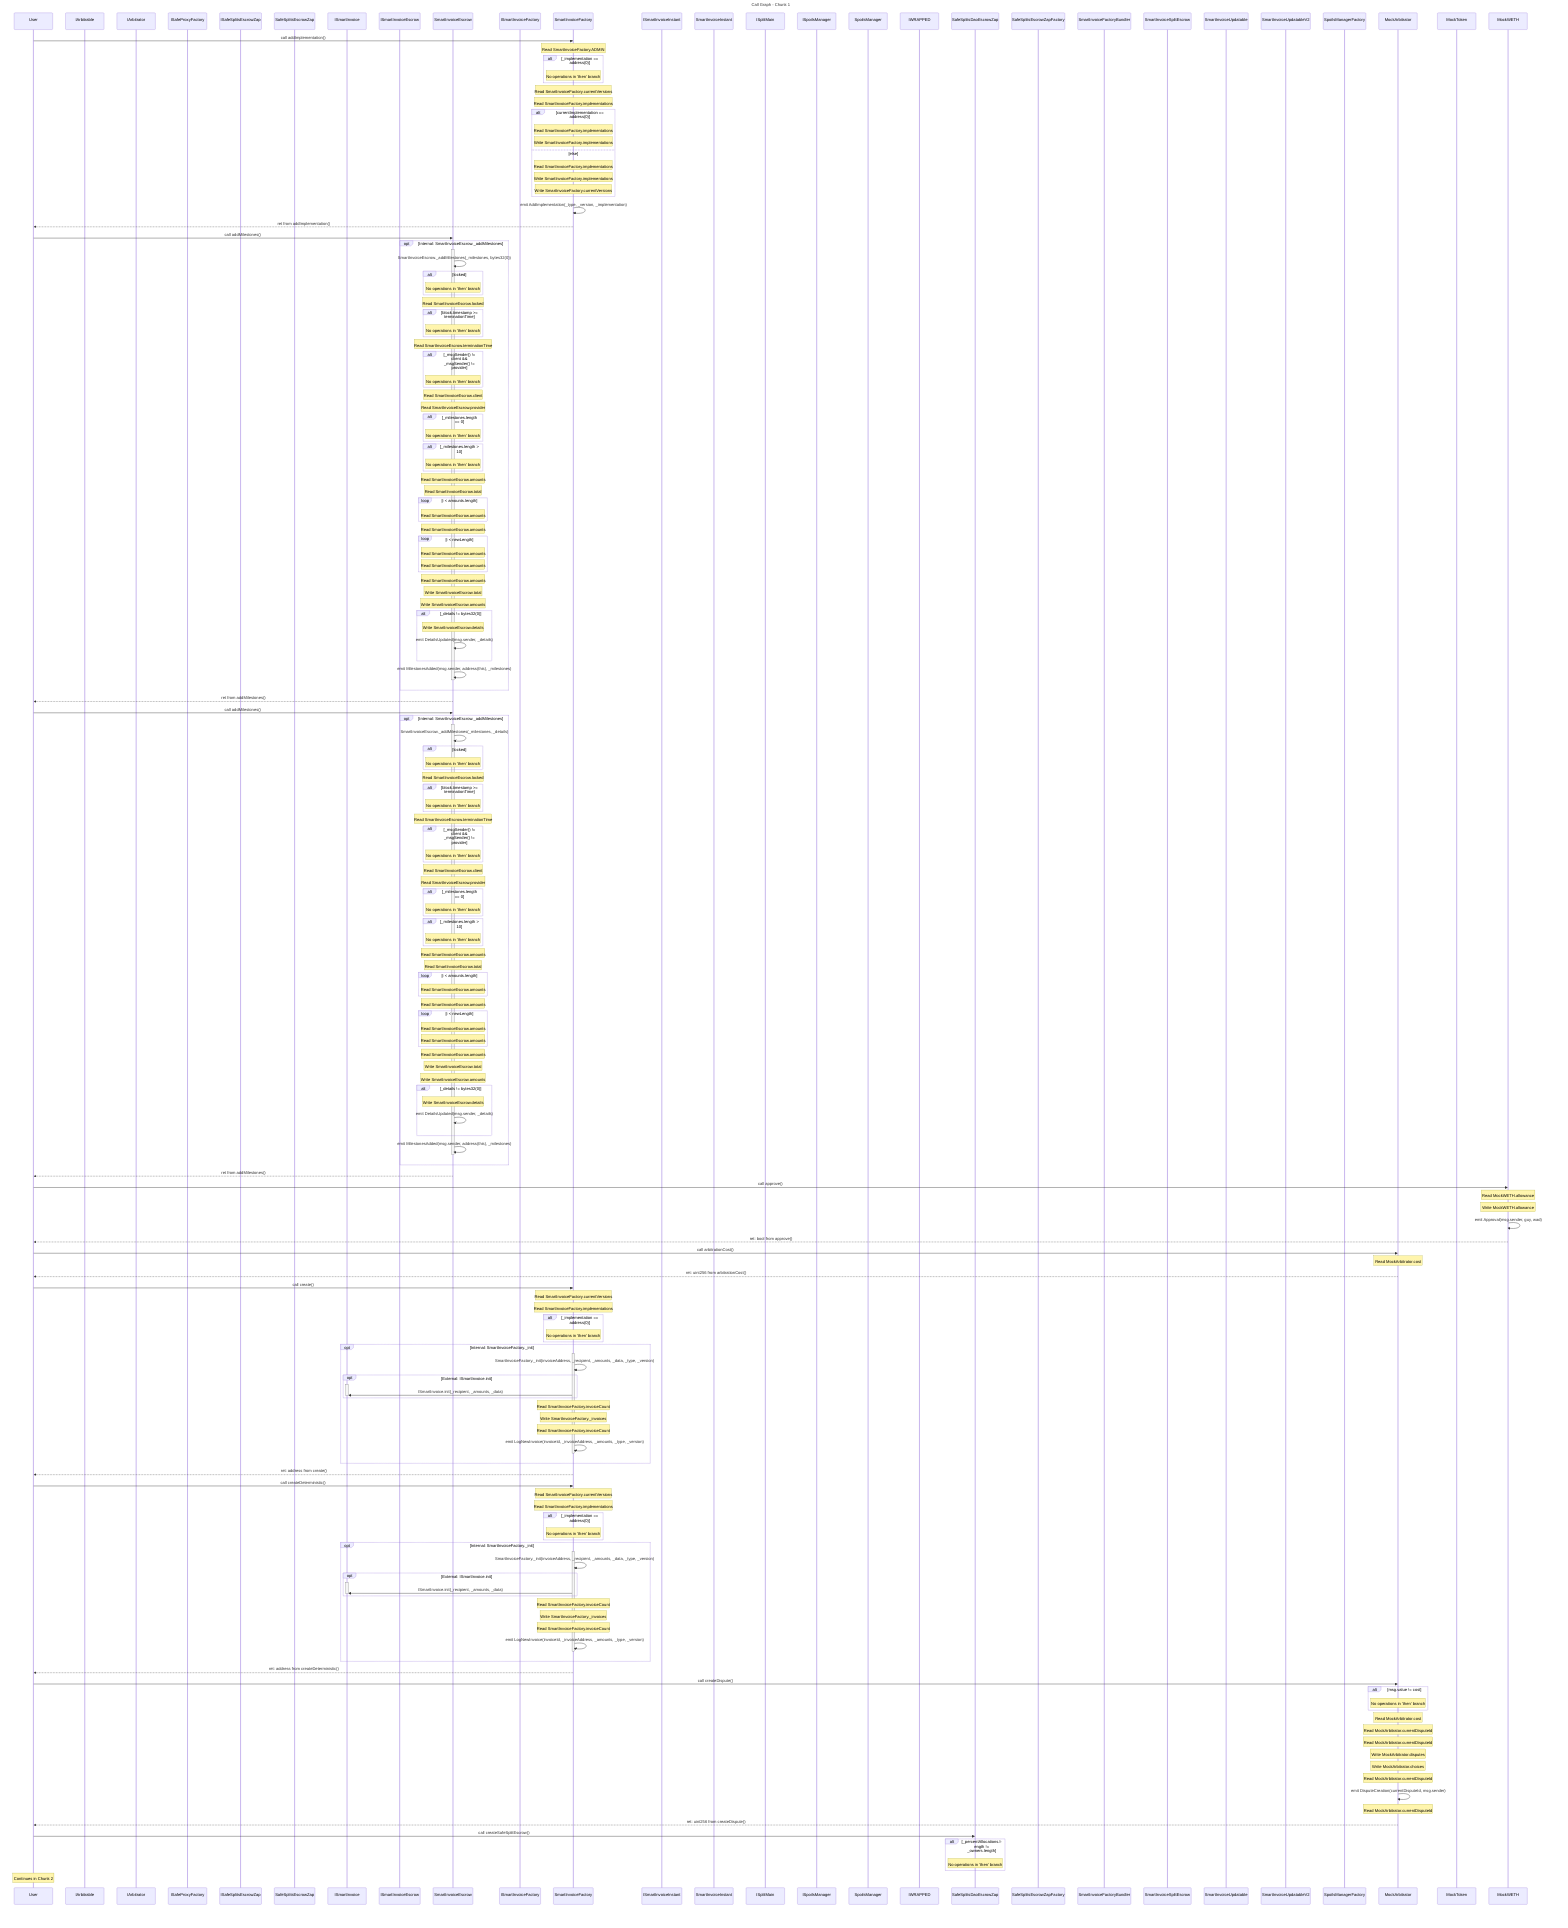 sequenceDiagram
    %% Chunk 1 of 7 - Lines 1-201
    title Call Graph - Chunk 1

    participant User
    participant IArbitrable
    participant IArbitrator
    participant ISafeProxyFactory
    participant ISafeSplitsEscrowZap
    participant SafeSplitsEscrowZap
    participant ISmartInvoice
    participant ISmartInvoiceEscrow
    participant SmartInvoiceEscrow
    participant ISmartInvoiceFactory
    participant SmartInvoiceFactory
    participant ISmartInvoiceInstant
    participant SmartInvoiceInstant
    participant ISplitMain
    participant ISpoilsManager
    participant SpoilsManager
    participant IWRAPPED
    participant SafeSplitsDaoEscrowZap
    participant SafeSplitsEscrowZapFactory
    participant SmartInvoiceFactoryBundler
    participant SmartInvoiceSplitEscrow
    participant SmartInvoiceUpdatable
    participant SmartInvoiceUpdatableV2
    participant SpoilsManagerFactory
    participant MockArbitrator
    participant MockToken
    participant MockWETH

User->>SmartInvoiceFactory: call addImplementation()
Note over SmartInvoiceFactory: Read SmartInvoiceFactory.ADMIN
alt _implementation == address(0)
  Note over SmartInvoiceFactory: No operations in 'then' branch
end
Note over SmartInvoiceFactory: Read SmartInvoiceFactory.currentVersions
Note over SmartInvoiceFactory: Read SmartInvoiceFactory.implementations
alt currentImplementation == address(0)
  Note over SmartInvoiceFactory: Read SmartInvoiceFactory.implementations
  Note over SmartInvoiceFactory: Write SmartInvoiceFactory.implementations
else else
  Note over SmartInvoiceFactory: Read SmartInvoiceFactory.implementations
  Note over SmartInvoiceFactory: Write SmartInvoiceFactory.implementations
  Note over SmartInvoiceFactory: Write SmartInvoiceFactory.currentVersions
end
SmartInvoiceFactory->>SmartInvoiceFactory: emit AddImplementation(_type, _version, _implementation)
SmartInvoiceFactory-->>User: ret from addImplementation()
User->>SmartInvoiceEscrow: call addMilestones()
opt Internal: SmartInvoiceEscrow._addMilestones
  activate SmartInvoiceEscrow
  SmartInvoiceEscrow->>SmartInvoiceEscrow: SmartInvoiceEscrow._addMilestones(_milestones, bytes32(0))
  alt locked
    Note over SmartInvoiceEscrow: No operations in 'then' branch
  end
  Note over SmartInvoiceEscrow: Read SmartInvoiceEscrow.locked
  alt block.timestamp >= terminationTime
    Note over SmartInvoiceEscrow: No operations in 'then' branch
  end
  Note over SmartInvoiceEscrow: Read SmartInvoiceEscrow.terminationTime
  alt _msgSender() != client && _msgSender() != provider
    Note over SmartInvoiceEscrow: No operations in 'then' branch
  end
  Note over SmartInvoiceEscrow: Read SmartInvoiceEscrow.client
  Note over SmartInvoiceEscrow: Read SmartInvoiceEscrow.provider
  alt _milestones.length == 0
    Note over SmartInvoiceEscrow: No operations in 'then' branch
  end
  alt _milestones.length > 10
    Note over SmartInvoiceEscrow: No operations in 'then' branch
  end
  Note over SmartInvoiceEscrow: Read SmartInvoiceEscrow.amounts
  Note over SmartInvoiceEscrow: Read SmartInvoiceEscrow.total
  loop i < amounts.length;
    Note over SmartInvoiceEscrow: Read SmartInvoiceEscrow.amounts
  end
  Note over SmartInvoiceEscrow: Read SmartInvoiceEscrow.amounts
  loop i < newLength;
    Note over SmartInvoiceEscrow: Read SmartInvoiceEscrow.amounts
    Note over SmartInvoiceEscrow: Read SmartInvoiceEscrow.amounts
  end
  Note over SmartInvoiceEscrow: Read SmartInvoiceEscrow.amounts
  Note over SmartInvoiceEscrow: Write SmartInvoiceEscrow.total
  Note over SmartInvoiceEscrow: Write SmartInvoiceEscrow.amounts
  alt _details != bytes32(0)
    Note over SmartInvoiceEscrow: Write SmartInvoiceEscrow.details
    SmartInvoiceEscrow->>SmartInvoiceEscrow: emit DetailsUpdated(msg.sender, _details)
  end
  SmartInvoiceEscrow->>SmartInvoiceEscrow: emit MilestonesAdded(msg.sender, address(this), _milestones)
  deactivate SmartInvoiceEscrow
end
SmartInvoiceEscrow-->>User: ret from addMilestones()
User->>SmartInvoiceEscrow: call addMilestones()
opt Internal: SmartInvoiceEscrow._addMilestones
  activate SmartInvoiceEscrow
  SmartInvoiceEscrow->>SmartInvoiceEscrow: SmartInvoiceEscrow._addMilestones(_milestones, _details)
  alt locked
    Note over SmartInvoiceEscrow: No operations in 'then' branch
  end
  Note over SmartInvoiceEscrow: Read SmartInvoiceEscrow.locked
  alt block.timestamp >= terminationTime
    Note over SmartInvoiceEscrow: No operations in 'then' branch
  end
  Note over SmartInvoiceEscrow: Read SmartInvoiceEscrow.terminationTime
  alt _msgSender() != client && _msgSender() != provider
    Note over SmartInvoiceEscrow: No operations in 'then' branch
  end
  Note over SmartInvoiceEscrow: Read SmartInvoiceEscrow.client
  Note over SmartInvoiceEscrow: Read SmartInvoiceEscrow.provider
  alt _milestones.length == 0
    Note over SmartInvoiceEscrow: No operations in 'then' branch
  end
  alt _milestones.length > 10
    Note over SmartInvoiceEscrow: No operations in 'then' branch
  end
  Note over SmartInvoiceEscrow: Read SmartInvoiceEscrow.amounts
  Note over SmartInvoiceEscrow: Read SmartInvoiceEscrow.total
  loop i < amounts.length;
    Note over SmartInvoiceEscrow: Read SmartInvoiceEscrow.amounts
  end
  Note over SmartInvoiceEscrow: Read SmartInvoiceEscrow.amounts
  loop i < newLength;
    Note over SmartInvoiceEscrow: Read SmartInvoiceEscrow.amounts
    Note over SmartInvoiceEscrow: Read SmartInvoiceEscrow.amounts
  end
  Note over SmartInvoiceEscrow: Read SmartInvoiceEscrow.amounts
  Note over SmartInvoiceEscrow: Write SmartInvoiceEscrow.total
  Note over SmartInvoiceEscrow: Write SmartInvoiceEscrow.amounts
  alt _details != bytes32(0)
    Note over SmartInvoiceEscrow: Write SmartInvoiceEscrow.details
    SmartInvoiceEscrow->>SmartInvoiceEscrow: emit DetailsUpdated(msg.sender, _details)
  end
  SmartInvoiceEscrow->>SmartInvoiceEscrow: emit MilestonesAdded(msg.sender, address(this), _milestones)
  deactivate SmartInvoiceEscrow
end
SmartInvoiceEscrow-->>User: ret from addMilestones()
User->>MockWETH: call approve()
Note over MockWETH: Read MockWETH.allowance
Note over MockWETH: Write MockWETH.allowance
MockWETH->>MockWETH: emit Approval(msg.sender, guy, wad)
MockWETH-->>User: ret: bool from approve()
User->>MockArbitrator: call arbitrationCost()
Note over MockArbitrator: Read MockArbitrator.cost
MockArbitrator-->>User: ret: uint256 from arbitrationCost()
User->>SmartInvoiceFactory: call create()
Note over SmartInvoiceFactory: Read SmartInvoiceFactory.currentVersions
Note over SmartInvoiceFactory: Read SmartInvoiceFactory.implementations
alt _implementation == address(0)
  Note over SmartInvoiceFactory: No operations in 'then' branch
end
opt Internal: SmartInvoiceFactory._init
  activate SmartInvoiceFactory
  SmartInvoiceFactory->>SmartInvoiceFactory: SmartInvoiceFactory._init(invoiceAddress, _recipient, _amounts, _data, _type, _version)
  opt External: ISmartInvoice.init
    activate ISmartInvoice
    SmartInvoiceFactory->>ISmartInvoice: ISmartInvoice.init(_recipient, _amounts, _data)
    deactivate ISmartInvoice
  end
  Note over SmartInvoiceFactory: Read SmartInvoiceFactory.invoiceCount
  Note over SmartInvoiceFactory: Write SmartInvoiceFactory._invoices
  Note over SmartInvoiceFactory: Read SmartInvoiceFactory.invoiceCount
  SmartInvoiceFactory->>SmartInvoiceFactory: emit LogNewInvoice(invoiceId, _invoiceAddress, _amounts, _type, _version)
  deactivate SmartInvoiceFactory
end
SmartInvoiceFactory-->>User: ret: address from create()
User->>SmartInvoiceFactory: call createDeterministic()
Note over SmartInvoiceFactory: Read SmartInvoiceFactory.currentVersions
Note over SmartInvoiceFactory: Read SmartInvoiceFactory.implementations
alt _implementation == address(0)
  Note over SmartInvoiceFactory: No operations in 'then' branch
end
opt Internal: SmartInvoiceFactory._init
  activate SmartInvoiceFactory
  SmartInvoiceFactory->>SmartInvoiceFactory: SmartInvoiceFactory._init(invoiceAddress, _recipient, _amounts, _data, _type, _version)
  opt External: ISmartInvoice.init
    activate ISmartInvoice
    SmartInvoiceFactory->>ISmartInvoice: ISmartInvoice.init(_recipient, _amounts, _data)
    deactivate ISmartInvoice
  end
  Note over SmartInvoiceFactory: Read SmartInvoiceFactory.invoiceCount
  Note over SmartInvoiceFactory: Write SmartInvoiceFactory._invoices
  Note over SmartInvoiceFactory: Read SmartInvoiceFactory.invoiceCount
  SmartInvoiceFactory->>SmartInvoiceFactory: emit LogNewInvoice(invoiceId, _invoiceAddress, _amounts, _type, _version)
  deactivate SmartInvoiceFactory
end
SmartInvoiceFactory-->>User: ret: address from createDeterministic()
User->>MockArbitrator: call createDispute()
alt msg.value != cost
  Note over MockArbitrator: No operations in 'then' branch
end
Note over MockArbitrator: Read MockArbitrator.cost
Note over MockArbitrator: Read MockArbitrator.currentDisputeId
Note over MockArbitrator: Read MockArbitrator.currentDisputeId
Note over MockArbitrator: Write MockArbitrator.disputes
Note over MockArbitrator: Write MockArbitrator.choices
Note over MockArbitrator: Read MockArbitrator.currentDisputeId
MockArbitrator->>MockArbitrator: emit DisputeCreation(currentDisputeId, msg.sender)
Note over MockArbitrator: Read MockArbitrator.currentDisputeId
MockArbitrator-->>User: ret: uint256 from createDispute()
User->>SafeSplitsDaoEscrowZap: call createSafeSplitEscrow()
alt _percentAllocations.length != _owners.length
  Note over SafeSplitsDaoEscrowZap: No operations in 'then' branch
end

    Note over User: Continues in Chunk 2

    %% Lines: 1-201
    %% Participants: 27